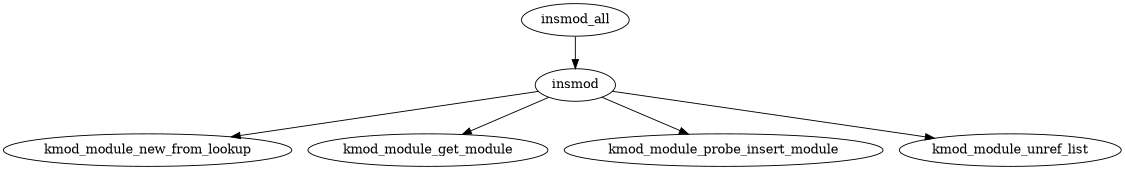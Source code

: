 digraph G {
size = "7.5 7.5"

	insmod_all -> insmod;

	insmod -> kmod_module_new_from_lookup;
	insmod -> kmod_module_get_module;
	insmod -> kmod_module_probe_insert_module;
	insmod -> kmod_module_unref_list;

}


